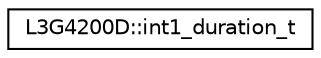 digraph "Graphical Class Hierarchy"
{
  edge [fontname="Helvetica",fontsize="10",labelfontname="Helvetica",labelfontsize="10"];
  node [fontname="Helvetica",fontsize="10",shape=record];
  rankdir="LR";
  Node1 [label="L3G4200D::int1_duration_t",height=0.2,width=0.4,color="black", fillcolor="white", style="filled",URL="$de/db2/structL3G4200D_1_1int1__duration__t.html"];
}
